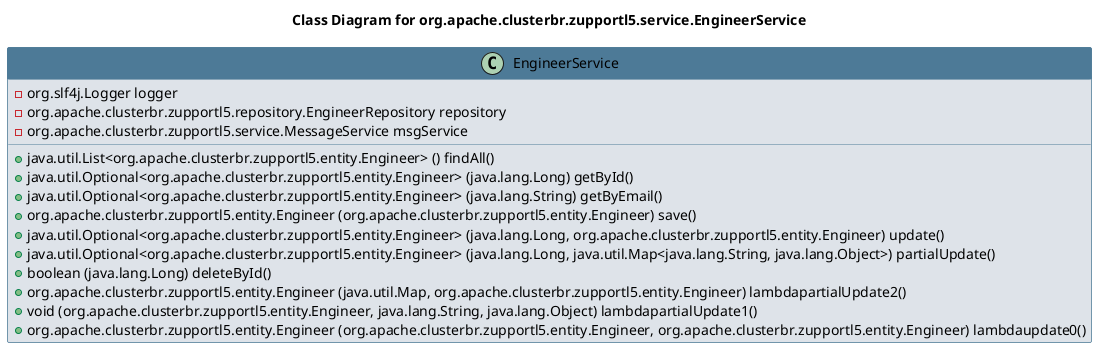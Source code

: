 @startuml 
skinparam class { 
 BackgroundColor #DEE3E9 
 ArrowColor #4D7A97 
 BorderColor #4D7A97 
}
left to right direction 
title Class Diagram for org.apache.clusterbr.zupportl5.service.EngineerService
skinparam titleBackgroundColor White
skinparam classHeaderBackgroundColor #4D7A97 
skinparam stereotypeCBackgroundColor #F8981D 

class EngineerService {
 - org.slf4j.Logger logger
 - org.apache.clusterbr.zupportl5.repository.EngineerRepository repository
 - org.apache.clusterbr.zupportl5.service.MessageService msgService
 + java.util.List<org.apache.clusterbr.zupportl5.entity.Engineer> () findAll()
 + java.util.Optional<org.apache.clusterbr.zupportl5.entity.Engineer> (java.lang.Long) getById()
 + java.util.Optional<org.apache.clusterbr.zupportl5.entity.Engineer> (java.lang.String) getByEmail()
 + org.apache.clusterbr.zupportl5.entity.Engineer (org.apache.clusterbr.zupportl5.entity.Engineer) save()
 + java.util.Optional<org.apache.clusterbr.zupportl5.entity.Engineer> (java.lang.Long, org.apache.clusterbr.zupportl5.entity.Engineer) update()
 + java.util.Optional<org.apache.clusterbr.zupportl5.entity.Engineer> (java.lang.Long, java.util.Map<java.lang.String, java.lang.Object>) partialUpdate()
 + boolean (java.lang.Long) deleteById()
 + org.apache.clusterbr.zupportl5.entity.Engineer (java.util.Map, org.apache.clusterbr.zupportl5.entity.Engineer) lambdapartialUpdate2()
 + void (org.apache.clusterbr.zupportl5.entity.Engineer, java.lang.String, java.lang.Object) lambdapartialUpdate1()
 + org.apache.clusterbr.zupportl5.entity.Engineer (org.apache.clusterbr.zupportl5.entity.Engineer, org.apache.clusterbr.zupportl5.entity.Engineer) lambdaupdate0()
}
@enduml